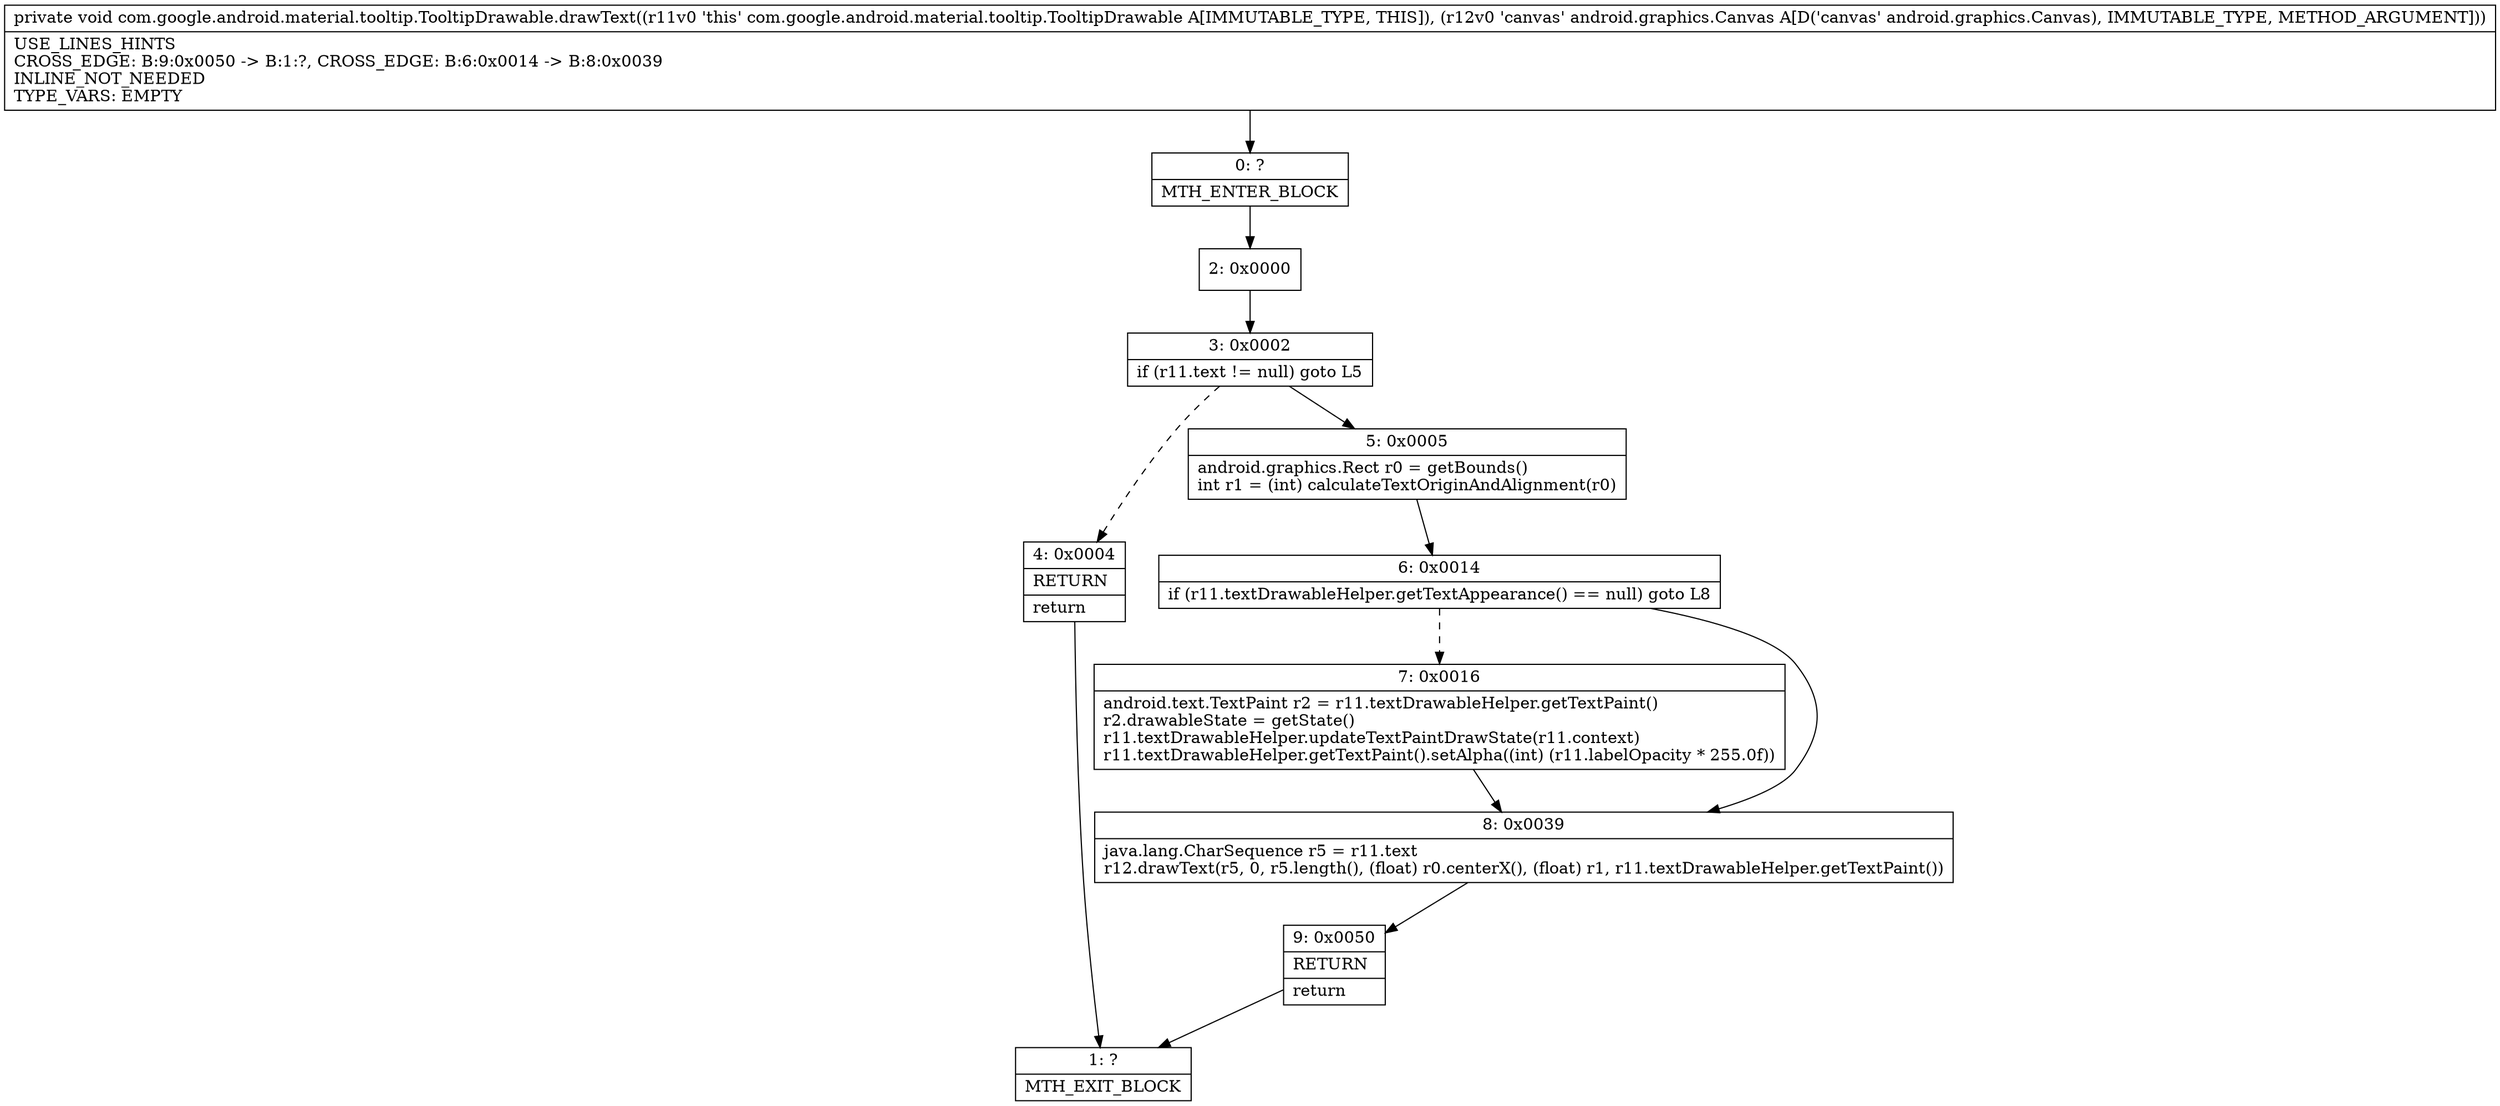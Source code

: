 digraph "CFG forcom.google.android.material.tooltip.TooltipDrawable.drawText(Landroid\/graphics\/Canvas;)V" {
Node_0 [shape=record,label="{0\:\ ?|MTH_ENTER_BLOCK\l}"];
Node_2 [shape=record,label="{2\:\ 0x0000}"];
Node_3 [shape=record,label="{3\:\ 0x0002|if (r11.text != null) goto L5\l}"];
Node_4 [shape=record,label="{4\:\ 0x0004|RETURN\l|return\l}"];
Node_1 [shape=record,label="{1\:\ ?|MTH_EXIT_BLOCK\l}"];
Node_5 [shape=record,label="{5\:\ 0x0005|android.graphics.Rect r0 = getBounds()\lint r1 = (int) calculateTextOriginAndAlignment(r0)\l}"];
Node_6 [shape=record,label="{6\:\ 0x0014|if (r11.textDrawableHelper.getTextAppearance() == null) goto L8\l}"];
Node_7 [shape=record,label="{7\:\ 0x0016|android.text.TextPaint r2 = r11.textDrawableHelper.getTextPaint()\lr2.drawableState = getState()\lr11.textDrawableHelper.updateTextPaintDrawState(r11.context)\lr11.textDrawableHelper.getTextPaint().setAlpha((int) (r11.labelOpacity * 255.0f))\l}"];
Node_8 [shape=record,label="{8\:\ 0x0039|java.lang.CharSequence r5 = r11.text\lr12.drawText(r5, 0, r5.length(), (float) r0.centerX(), (float) r1, r11.textDrawableHelper.getTextPaint())\l}"];
Node_9 [shape=record,label="{9\:\ 0x0050|RETURN\l|return\l}"];
MethodNode[shape=record,label="{private void com.google.android.material.tooltip.TooltipDrawable.drawText((r11v0 'this' com.google.android.material.tooltip.TooltipDrawable A[IMMUTABLE_TYPE, THIS]), (r12v0 'canvas' android.graphics.Canvas A[D('canvas' android.graphics.Canvas), IMMUTABLE_TYPE, METHOD_ARGUMENT]))  | USE_LINES_HINTS\lCROSS_EDGE: B:9:0x0050 \-\> B:1:?, CROSS_EDGE: B:6:0x0014 \-\> B:8:0x0039\lINLINE_NOT_NEEDED\lTYPE_VARS: EMPTY\l}"];
MethodNode -> Node_0;Node_0 -> Node_2;
Node_2 -> Node_3;
Node_3 -> Node_4[style=dashed];
Node_3 -> Node_5;
Node_4 -> Node_1;
Node_5 -> Node_6;
Node_6 -> Node_7[style=dashed];
Node_6 -> Node_8;
Node_7 -> Node_8;
Node_8 -> Node_9;
Node_9 -> Node_1;
}

